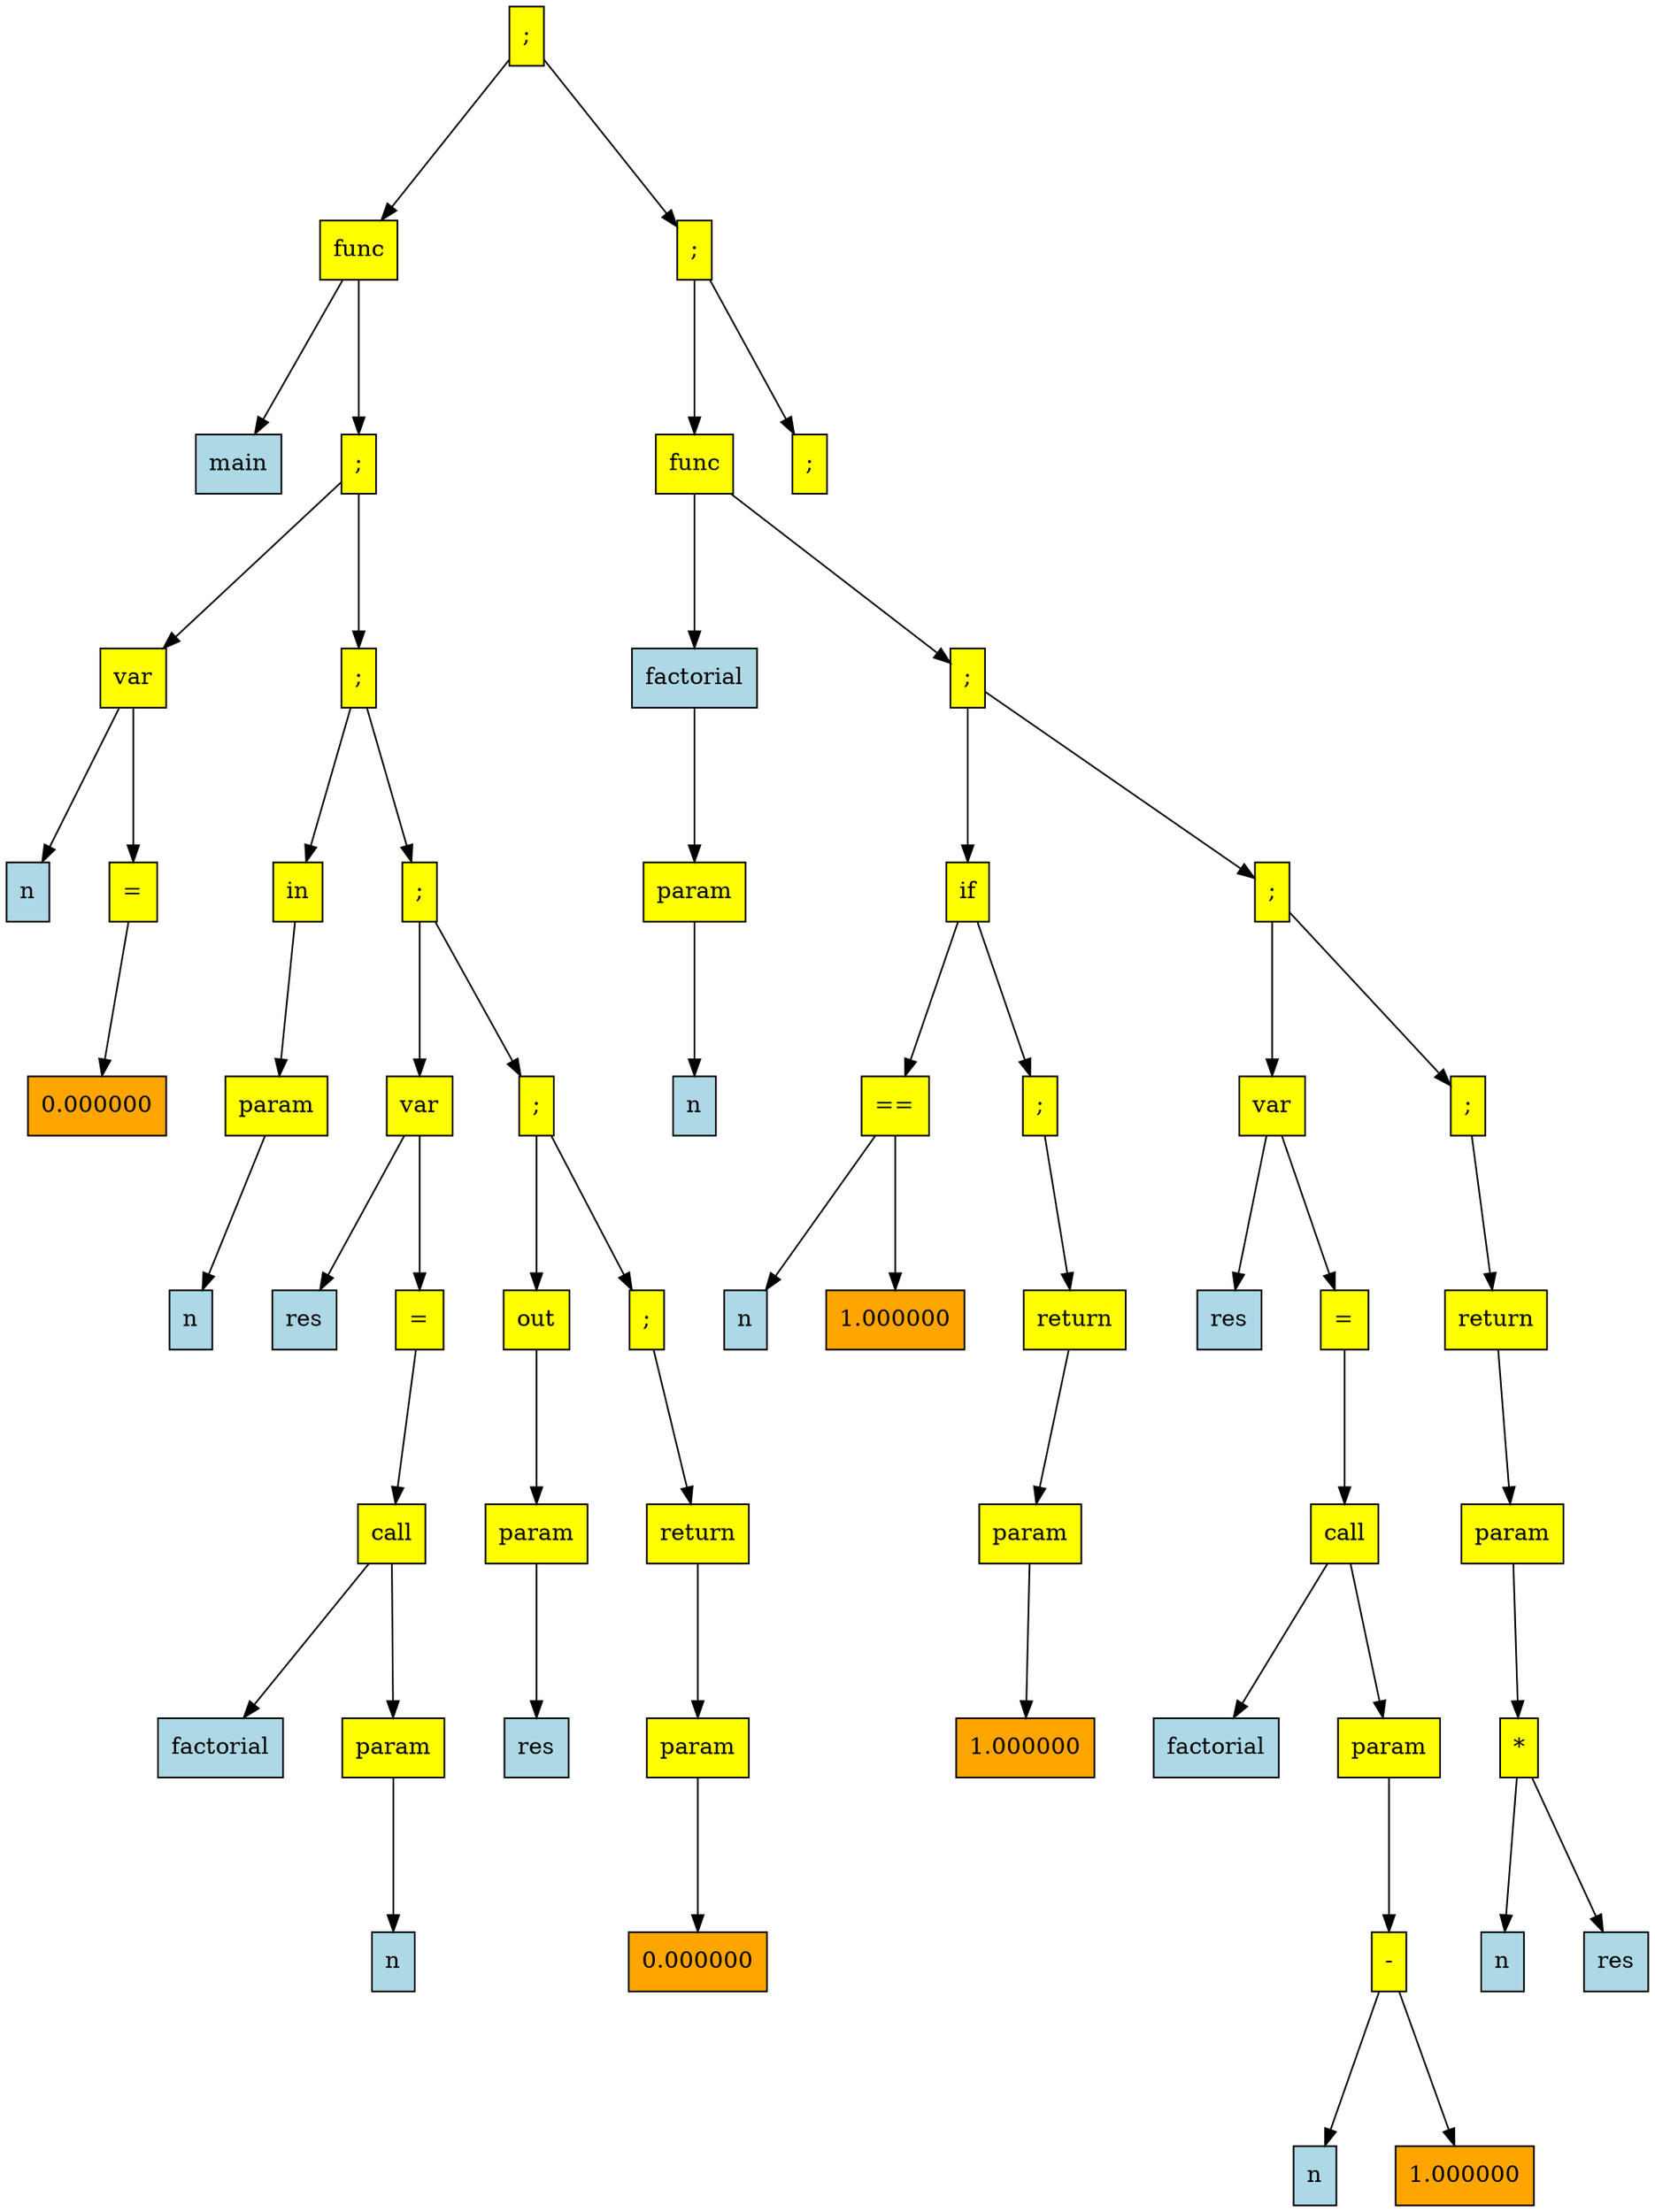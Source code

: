 
            digraph g {
            rankdir   =  TB;
            graph[ranksep = 1.3, nodesep = 0.5, style = "rounded, filled"]
            Node0x6060000015e0[shape=rectangle, width=0.2, style="filled",fillcolor="yellow", label=";"] 
 
Node0x6060000009e0[shape=rectangle, width=0.2, style="filled",fillcolor="yellow", label="func"] 
 
Node0x606000000020[shape=rectangle, width=0.2, style="filled",fillcolor="lightblue", label="main"] 
 
Node0x606000000980[shape=rectangle, width=0.2, style="filled",fillcolor="yellow", label=";"] 
 
Node0x6060000001a0[shape=rectangle, width=0.2, style="filled",fillcolor="yellow", label="var"] 
 
Node0x606000000080[shape=rectangle, width=0.2, style="filled",fillcolor="lightblue", label="n"] 
 
Node0x606000000140[shape=rectangle, width=0.2, style="filled",fillcolor="yellow", label="="] 
 
Node0x6060000000e0[shape=rectangle, width=0.2, style="filled",fillcolor="orange", label="0.000000"] 
 
Node0x606000000920[shape=rectangle, width=0.2, style="filled",fillcolor="yellow", label=";"] 
 
Node0x6060000002c0[shape=rectangle, width=0.2, style="filled",fillcolor="yellow", label="in"] 
 
Node0x606000000260[shape=rectangle, width=0.2, style="filled",fillcolor="yellow", label="param"] 
 
Node0x606000000200[shape=rectangle, width=0.2, style="filled",fillcolor="lightblue", label="n"] 
 
Node0x6060000008c0[shape=rectangle, width=0.2, style="filled",fillcolor="yellow", label=";"] 
 
Node0x606000000560[shape=rectangle, width=0.2, style="filled",fillcolor="yellow", label="var"] 
 
Node0x606000000320[shape=rectangle, width=0.2, style="filled",fillcolor="lightblue", label="res"] 
 
Node0x606000000500[shape=rectangle, width=0.2, style="filled",fillcolor="yellow", label="="] 
 
Node0x6060000004a0[shape=rectangle, width=0.2, style="filled",fillcolor="yellow", label="call"] 
 
Node0x606000000380[shape=rectangle, width=0.2, style="filled",fillcolor="lightblue", label="factorial"] 
 
Node0x606000000440[shape=rectangle, width=0.2, style="filled",fillcolor="yellow", label="param"] 
 
Node0x6060000003e0[shape=rectangle, width=0.2, style="filled",fillcolor="lightblue", label="n"] 
 
Node0x606000000860[shape=rectangle, width=0.2, style="filled",fillcolor="yellow", label=";"] 
 
Node0x606000000680[shape=rectangle, width=0.2, style="filled",fillcolor="yellow", label="out"] 
 
Node0x606000000620[shape=rectangle, width=0.2, style="filled",fillcolor="yellow", label="param"] 
 
Node0x6060000005c0[shape=rectangle, width=0.2, style="filled",fillcolor="lightblue", label="res"] 
 
Node0x606000000800[shape=rectangle, width=0.2, style="filled",fillcolor="yellow", label=";"] 
 
Node0x6060000007a0[shape=rectangle, width=0.2, style="filled",fillcolor="yellow", label="return"] 
 
Node0x606000000740[shape=rectangle, width=0.2, style="filled",fillcolor="yellow", label="param"] 
 
Node0x6060000006e0[shape=rectangle, width=0.2, style="filled",fillcolor="orange", label="0.000000"] 
 
Node0x606000001580[shape=rectangle, width=0.2, style="filled",fillcolor="yellow", label=";"] 
 
Node0x6060000014c0[shape=rectangle, width=0.2, style="filled",fillcolor="yellow", label="func"] 
 
Node0x606000000a40[shape=rectangle, width=0.2, style="filled",fillcolor="lightblue", label="factorial"] 
 
Node0x606000000b00[shape=rectangle, width=0.2, style="filled",fillcolor="yellow", label="param"] 
 
Node0x606000000aa0[shape=rectangle, width=0.2, style="filled",fillcolor="lightblue", label="n"] 
 
Node0x606000001460[shape=rectangle, width=0.2, style="filled",fillcolor="yellow", label=";"] 
 
Node0x606000000b60[shape=rectangle, width=0.2, style="filled",fillcolor="yellow", label="if"] 
 
Node0x606000000c80[shape=rectangle, width=0.2, style="filled",fillcolor="yellow", label="=="] 
 
Node0x606000000bc0[shape=rectangle, width=0.2, style="filled",fillcolor="lightblue", label="n"] 
 
Node0x606000000c20[shape=rectangle, width=0.2, style="filled",fillcolor="orange", label="1.000000"] 
 
Node0x606000000e00[shape=rectangle, width=0.2, style="filled",fillcolor="yellow", label=";"] 
 
Node0x606000000da0[shape=rectangle, width=0.2, style="filled",fillcolor="yellow", label="return"] 
 
Node0x606000000d40[shape=rectangle, width=0.2, style="filled",fillcolor="yellow", label="param"] 
 
Node0x606000000ce0[shape=rectangle, width=0.2, style="filled",fillcolor="orange", label="1.000000"] 
 
Node0x606000001400[shape=rectangle, width=0.2, style="filled",fillcolor="yellow", label=";"] 
 
Node0x606000001160[shape=rectangle, width=0.2, style="filled",fillcolor="yellow", label="var"] 
 
Node0x606000000e60[shape=rectangle, width=0.2, style="filled",fillcolor="lightblue", label="res"] 
 
Node0x606000001100[shape=rectangle, width=0.2, style="filled",fillcolor="yellow", label="="] 
 
Node0x6060000010a0[shape=rectangle, width=0.2, style="filled",fillcolor="yellow", label="call"] 
 
Node0x606000000ec0[shape=rectangle, width=0.2, style="filled",fillcolor="lightblue", label="factorial"] 
 
Node0x606000001040[shape=rectangle, width=0.2, style="filled",fillcolor="yellow", label="param"] 
 
Node0x606000000fe0[shape=rectangle, width=0.2, style="filled",fillcolor="yellow", label="-"] 
 
Node0x606000000f20[shape=rectangle, width=0.2, style="filled",fillcolor="lightblue", label="n"] 
 
Node0x606000000f80[shape=rectangle, width=0.2, style="filled",fillcolor="orange", label="1.000000"] 
 
Node0x6060000013a0[shape=rectangle, width=0.2, style="filled",fillcolor="yellow", label=";"] 
 
Node0x606000001340[shape=rectangle, width=0.2, style="filled",fillcolor="yellow", label="return"] 
 
Node0x6060000012e0[shape=rectangle, width=0.2, style="filled",fillcolor="yellow", label="param"] 
 
Node0x606000001280[shape=rectangle, width=0.2, style="filled",fillcolor="yellow", label="*"] 
 
Node0x6060000011c0[shape=rectangle, width=0.2, style="filled",fillcolor="lightblue", label="n"] 
 
Node0x606000001220[shape=rectangle, width=0.2, style="filled",fillcolor="lightblue", label="res"] 
 
Node0x606000001520[shape=rectangle, width=0.2, style="filled",fillcolor="yellow", label=";"] 
 
Node0x6060000015e0->Node0x6060000009e0
Node0x6060000009e0->Node0x606000000020
Node0x6060000009e0->Node0x606000000980
Node0x606000000980->Node0x6060000001a0
Node0x6060000001a0->Node0x606000000080
Node0x6060000001a0->Node0x606000000140
Node0x606000000140->Node0x6060000000e0
Node0x606000000980->Node0x606000000920
Node0x606000000920->Node0x6060000002c0
Node0x6060000002c0->Node0x606000000260
Node0x606000000260->Node0x606000000200
Node0x606000000920->Node0x6060000008c0
Node0x6060000008c0->Node0x606000000560
Node0x606000000560->Node0x606000000320
Node0x606000000560->Node0x606000000500
Node0x606000000500->Node0x6060000004a0
Node0x6060000004a0->Node0x606000000380
Node0x6060000004a0->Node0x606000000440
Node0x606000000440->Node0x6060000003e0
Node0x6060000008c0->Node0x606000000860
Node0x606000000860->Node0x606000000680
Node0x606000000680->Node0x606000000620
Node0x606000000620->Node0x6060000005c0
Node0x606000000860->Node0x606000000800
Node0x606000000800->Node0x6060000007a0
Node0x6060000007a0->Node0x606000000740
Node0x606000000740->Node0x6060000006e0
Node0x6060000015e0->Node0x606000001580
Node0x606000001580->Node0x6060000014c0
Node0x6060000014c0->Node0x606000000a40
Node0x606000000a40->Node0x606000000b00
Node0x606000000b00->Node0x606000000aa0
Node0x6060000014c0->Node0x606000001460
Node0x606000001460->Node0x606000000b60
Node0x606000000b60->Node0x606000000c80
Node0x606000000c80->Node0x606000000bc0
Node0x606000000c80->Node0x606000000c20
Node0x606000000b60->Node0x606000000e00
Node0x606000000e00->Node0x606000000da0
Node0x606000000da0->Node0x606000000d40
Node0x606000000d40->Node0x606000000ce0
Node0x606000001460->Node0x606000001400
Node0x606000001400->Node0x606000001160
Node0x606000001160->Node0x606000000e60
Node0x606000001160->Node0x606000001100
Node0x606000001100->Node0x6060000010a0
Node0x6060000010a0->Node0x606000000ec0
Node0x6060000010a0->Node0x606000001040
Node0x606000001040->Node0x606000000fe0
Node0x606000000fe0->Node0x606000000f20
Node0x606000000fe0->Node0x606000000f80
Node0x606000001400->Node0x6060000013a0
Node0x6060000013a0->Node0x606000001340
Node0x606000001340->Node0x6060000012e0
Node0x6060000012e0->Node0x606000001280
Node0x606000001280->Node0x6060000011c0
Node0x606000001280->Node0x606000001220
Node0x606000001580->Node0x606000001520
}
